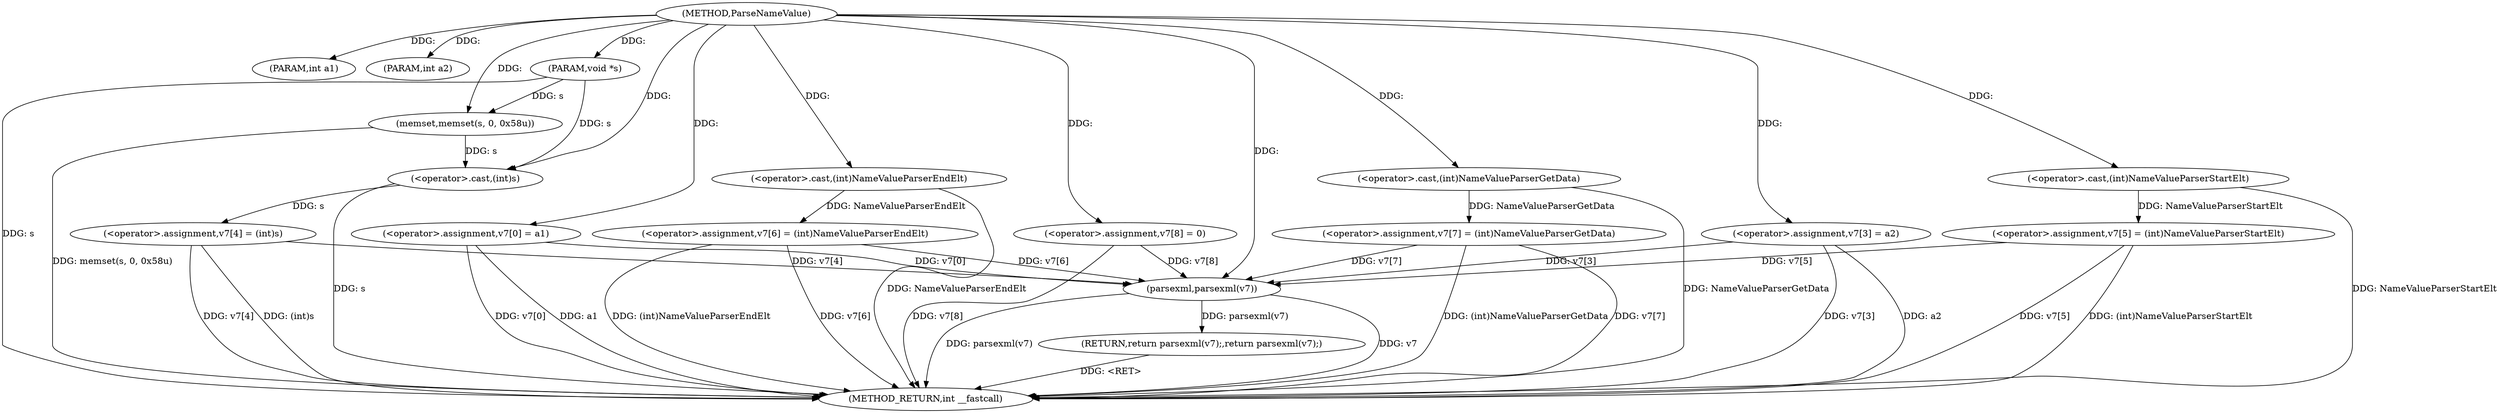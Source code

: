 digraph ParseNameValue {  
"1000102" [label = "(METHOD,ParseNameValue)" ]
"1000158" [label = "(METHOD_RETURN,int __fastcall)" ]
"1000103" [label = "(PARAM,int a1)" ]
"1000104" [label = "(PARAM,int a2)" ]
"1000105" [label = "(PARAM,void *s)" ]
"1000108" [label = "(memset,memset(s, 0, 0x58u))" ]
"1000112" [label = "(<operator>.assignment,v7[0] = a1)" ]
"1000117" [label = "(<operator>.assignment,v7[6] = (int)NameValueParserEndElt)" ]
"1000121" [label = "(<operator>.cast,(int)NameValueParserEndElt)" ]
"1000124" [label = "(<operator>.assignment,v7[7] = (int)NameValueParserGetData)" ]
"1000128" [label = "(<operator>.cast,(int)NameValueParserGetData)" ]
"1000131" [label = "(<operator>.assignment,v7[3] = a2)" ]
"1000136" [label = "(<operator>.assignment,v7[4] = (int)s)" ]
"1000140" [label = "(<operator>.cast,(int)s)" ]
"1000143" [label = "(<operator>.assignment,v7[5] = (int)NameValueParserStartElt)" ]
"1000147" [label = "(<operator>.cast,(int)NameValueParserStartElt)" ]
"1000150" [label = "(<operator>.assignment,v7[8] = 0)" ]
"1000155" [label = "(RETURN,return parsexml(v7);,return parsexml(v7);)" ]
"1000156" [label = "(parsexml,parsexml(v7))" ]
  "1000156" -> "1000158"  [ label = "DDG: v7"] 
  "1000117" -> "1000158"  [ label = "DDG: (int)NameValueParserEndElt"] 
  "1000143" -> "1000158"  [ label = "DDG: (int)NameValueParserStartElt"] 
  "1000112" -> "1000158"  [ label = "DDG: a1"] 
  "1000156" -> "1000158"  [ label = "DDG: parsexml(v7)"] 
  "1000136" -> "1000158"  [ label = "DDG: (int)s"] 
  "1000121" -> "1000158"  [ label = "DDG: NameValueParserEndElt"] 
  "1000143" -> "1000158"  [ label = "DDG: v7[5]"] 
  "1000112" -> "1000158"  [ label = "DDG: v7[0]"] 
  "1000124" -> "1000158"  [ label = "DDG: (int)NameValueParserGetData"] 
  "1000117" -> "1000158"  [ label = "DDG: v7[6]"] 
  "1000140" -> "1000158"  [ label = "DDG: s"] 
  "1000105" -> "1000158"  [ label = "DDG: s"] 
  "1000136" -> "1000158"  [ label = "DDG: v7[4]"] 
  "1000128" -> "1000158"  [ label = "DDG: NameValueParserGetData"] 
  "1000147" -> "1000158"  [ label = "DDG: NameValueParserStartElt"] 
  "1000131" -> "1000158"  [ label = "DDG: a2"] 
  "1000124" -> "1000158"  [ label = "DDG: v7[7]"] 
  "1000108" -> "1000158"  [ label = "DDG: memset(s, 0, 0x58u)"] 
  "1000150" -> "1000158"  [ label = "DDG: v7[8]"] 
  "1000131" -> "1000158"  [ label = "DDG: v7[3]"] 
  "1000155" -> "1000158"  [ label = "DDG: <RET>"] 
  "1000102" -> "1000103"  [ label = "DDG: "] 
  "1000102" -> "1000104"  [ label = "DDG: "] 
  "1000102" -> "1000105"  [ label = "DDG: "] 
  "1000105" -> "1000108"  [ label = "DDG: s"] 
  "1000102" -> "1000108"  [ label = "DDG: "] 
  "1000102" -> "1000112"  [ label = "DDG: "] 
  "1000121" -> "1000117"  [ label = "DDG: NameValueParserEndElt"] 
  "1000102" -> "1000121"  [ label = "DDG: "] 
  "1000128" -> "1000124"  [ label = "DDG: NameValueParserGetData"] 
  "1000102" -> "1000128"  [ label = "DDG: "] 
  "1000102" -> "1000131"  [ label = "DDG: "] 
  "1000140" -> "1000136"  [ label = "DDG: s"] 
  "1000108" -> "1000140"  [ label = "DDG: s"] 
  "1000105" -> "1000140"  [ label = "DDG: s"] 
  "1000102" -> "1000140"  [ label = "DDG: "] 
  "1000147" -> "1000143"  [ label = "DDG: NameValueParserStartElt"] 
  "1000102" -> "1000147"  [ label = "DDG: "] 
  "1000102" -> "1000150"  [ label = "DDG: "] 
  "1000156" -> "1000155"  [ label = "DDG: parsexml(v7)"] 
  "1000143" -> "1000156"  [ label = "DDG: v7[5]"] 
  "1000112" -> "1000156"  [ label = "DDG: v7[0]"] 
  "1000117" -> "1000156"  [ label = "DDG: v7[6]"] 
  "1000136" -> "1000156"  [ label = "DDG: v7[4]"] 
  "1000124" -> "1000156"  [ label = "DDG: v7[7]"] 
  "1000150" -> "1000156"  [ label = "DDG: v7[8]"] 
  "1000131" -> "1000156"  [ label = "DDG: v7[3]"] 
  "1000102" -> "1000156"  [ label = "DDG: "] 
}
